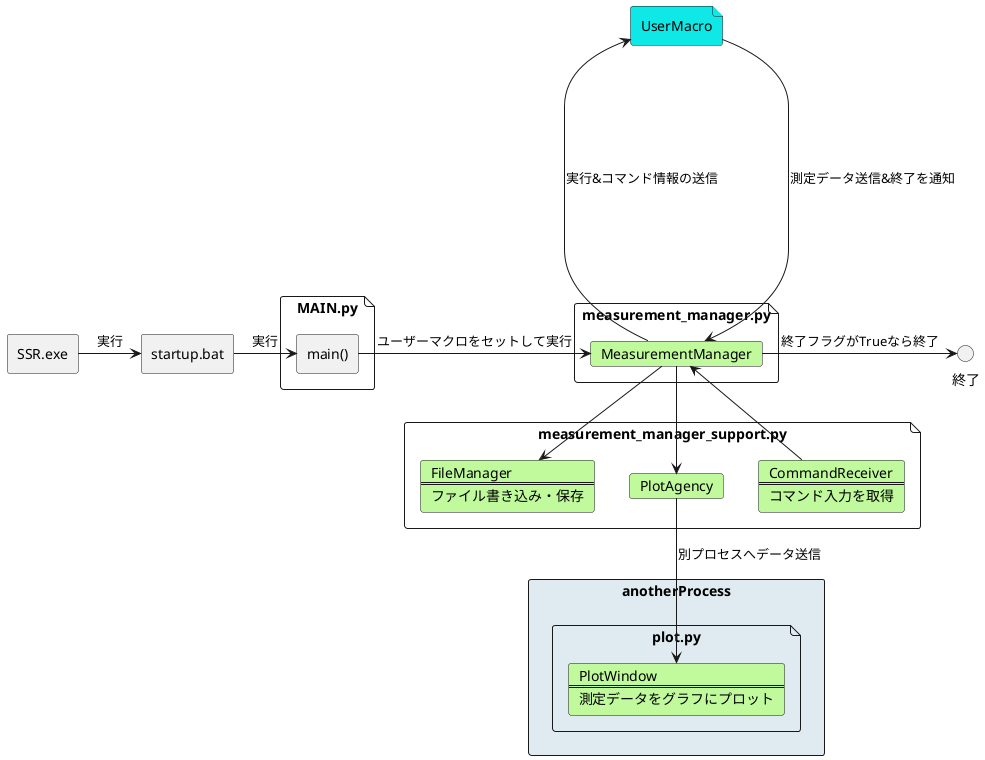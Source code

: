 @startuml

skinparam card {
    BackgroundColor #C1FA9D
}

file usermacro as "UserMacro" #0EE8E6

agent ssr as "SSR.exe"
agent startup as "startup.bat"
file "MAIN.py"{
    rectangle main as "main()"
}
file "measurement_manager.py"{
    card MeasurementManager  [
        MeasurementManager
    ]
}
file "measurement_manager_support.py"{
    card FileManager[
        FileManager
        ====
        ファイル書き込み・保存
    ]
    card PlotAgency[
        PlotAgency
    ]
    card CommandReceiver[
        CommandReceiver
        ====
        コマンド入力を取得
    ]
}

rectangle "anotherProcess" #DFEBF0{
    file "plot.py"{
        card PlotWindow[
            PlotWindow
            ====
            測定データをグラフにプロット
        ]
}
   
}

ssr -> startup: 実行
startup -> main: 実行


main -> MeasurementManager: ユーザーマクロをセットして実行
MeasurementManager-->FileManager
MeasurementManager-->PlotAgency
MeasurementManager<--CommandReceiver
MeasurementManager->usermacro:実行&コマンド情報の送信

usermacro-----> MeasurementManager:測定データ送信&終了を通知


PlotAgency -->PlotWindow: 別プロセスへデータ送信


MeasurementManager->終了 :終了フラグがTrueなら終了

@enduml